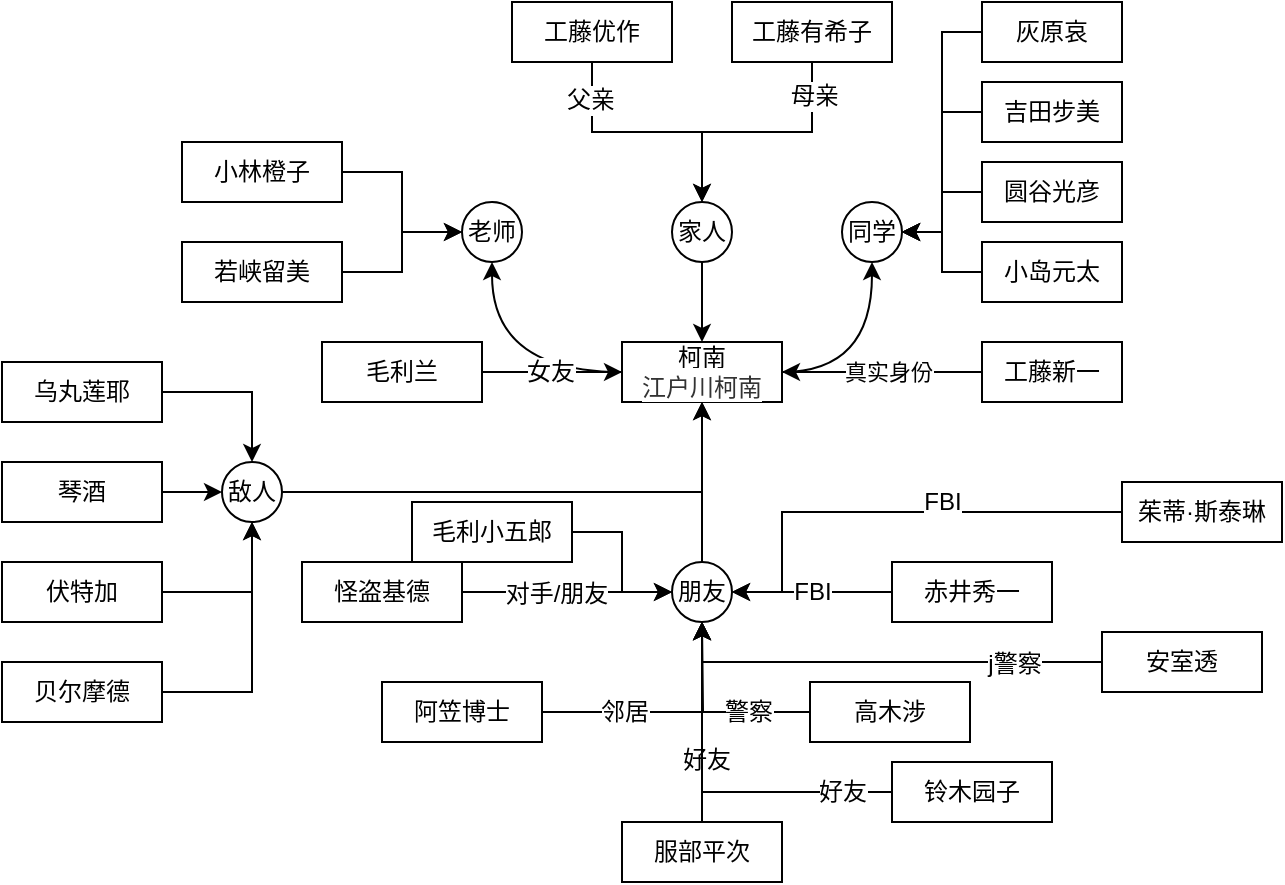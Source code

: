 <mxfile version="18.0.2" type="github">
  <diagram id="01B64qG7wduLWQNyxhsN" name="第 1 页">
    <mxGraphModel dx="946" dy="614" grid="1" gridSize="10" guides="1" tooltips="1" connect="1" arrows="1" fold="1" page="1" pageScale="1" pageWidth="827" pageHeight="1169" math="0" shadow="0">
      <root>
        <mxCell id="0" />
        <mxCell id="1" parent="0" />
        <mxCell id="q8cP-F0geSqe3ToupgCK-56" style="edgeStyle=orthogonalEdgeStyle;rounded=0;orthogonalLoop=1;jettySize=auto;html=1;fontSize=12;curved=1;" edge="1" parent="1" source="q8cP-F0geSqe3ToupgCK-1" target="q8cP-F0geSqe3ToupgCK-55">
          <mxGeometry relative="1" as="geometry" />
        </mxCell>
        <mxCell id="q8cP-F0geSqe3ToupgCK-66" style="edgeStyle=orthogonalEdgeStyle;rounded=0;orthogonalLoop=1;jettySize=auto;html=1;fontSize=12;curved=1;" edge="1" parent="1" source="q8cP-F0geSqe3ToupgCK-1" target="q8cP-F0geSqe3ToupgCK-65">
          <mxGeometry relative="1" as="geometry" />
        </mxCell>
        <mxCell id="q8cP-F0geSqe3ToupgCK-1" value="柯南&lt;br style=&quot;font-size: 12px;&quot;&gt;&lt;span style=&quot;color: rgb(51, 51, 51); font-family: &amp;quot;Helvetica Neue&amp;quot;, Helvetica, Arial, &amp;quot;PingFang SC&amp;quot;, &amp;quot;Hiragino Sans GB&amp;quot;, &amp;quot;Microsoft YaHei&amp;quot;, &amp;quot;WenQuanYi Micro Hei&amp;quot;, sans-serif; font-size: 12px; text-align: start; text-indent: 28px; background-color: rgb(255, 255, 255);&quot;&gt;江户川柯南&lt;/span&gt;" style="rounded=0;whiteSpace=wrap;html=1;gradientColor=#ffffff;fontSize=12;" vertex="1" parent="1">
          <mxGeometry x="320" y="340" width="80" height="30" as="geometry" />
        </mxCell>
        <mxCell id="q8cP-F0geSqe3ToupgCK-3" style="edgeStyle=orthogonalEdgeStyle;rounded=0;orthogonalLoop=1;jettySize=auto;html=1;" edge="1" parent="1" source="q8cP-F0geSqe3ToupgCK-2" target="q8cP-F0geSqe3ToupgCK-1">
          <mxGeometry relative="1" as="geometry" />
        </mxCell>
        <mxCell id="q8cP-F0geSqe3ToupgCK-4" value="真实身份" style="edgeLabel;html=1;align=center;verticalAlign=middle;resizable=0;points=[];" vertex="1" connectable="0" parent="q8cP-F0geSqe3ToupgCK-3">
          <mxGeometry x="-0.06" y="2" relative="1" as="geometry">
            <mxPoint y="-2" as="offset" />
          </mxGeometry>
        </mxCell>
        <mxCell id="q8cP-F0geSqe3ToupgCK-2" value="工藤新一" style="rounded=0;whiteSpace=wrap;html=1;" vertex="1" parent="1">
          <mxGeometry x="500" y="340" width="70" height="30" as="geometry" />
        </mxCell>
        <mxCell id="q8cP-F0geSqe3ToupgCK-16" style="edgeStyle=orthogonalEdgeStyle;rounded=0;orthogonalLoop=1;jettySize=auto;html=1;fontSize=12;" edge="1" parent="1" source="q8cP-F0geSqe3ToupgCK-5" target="q8cP-F0geSqe3ToupgCK-1">
          <mxGeometry relative="1" as="geometry" />
        </mxCell>
        <mxCell id="q8cP-F0geSqe3ToupgCK-17" value="女友" style="edgeLabel;html=1;align=center;verticalAlign=middle;resizable=0;points=[];fontSize=12;" vertex="1" connectable="0" parent="q8cP-F0geSqe3ToupgCK-16">
          <mxGeometry x="-0.029" y="1" relative="1" as="geometry">
            <mxPoint y="1" as="offset" />
          </mxGeometry>
        </mxCell>
        <mxCell id="q8cP-F0geSqe3ToupgCK-5" value="毛利兰" style="rounded=0;whiteSpace=wrap;html=1;gradientColor=#ffffff;fontSize=12;" vertex="1" parent="1">
          <mxGeometry x="170" y="340" width="80" height="30" as="geometry" />
        </mxCell>
        <mxCell id="q8cP-F0geSqe3ToupgCK-24" style="edgeStyle=orthogonalEdgeStyle;rounded=0;orthogonalLoop=1;jettySize=auto;html=1;fontSize=12;" edge="1" parent="1" source="q8cP-F0geSqe3ToupgCK-6" target="q8cP-F0geSqe3ToupgCK-18">
          <mxGeometry relative="1" as="geometry" />
        </mxCell>
        <mxCell id="q8cP-F0geSqe3ToupgCK-26" value="好友" style="edgeLabel;html=1;align=center;verticalAlign=middle;resizable=0;points=[];fontSize=12;" vertex="1" connectable="0" parent="q8cP-F0geSqe3ToupgCK-24">
          <mxGeometry x="-0.35" y="-2" relative="1" as="geometry">
            <mxPoint y="1" as="offset" />
          </mxGeometry>
        </mxCell>
        <mxCell id="q8cP-F0geSqe3ToupgCK-6" value="服部平次" style="rounded=0;whiteSpace=wrap;html=1;gradientColor=#ffffff;fontSize=12;" vertex="1" parent="1">
          <mxGeometry x="320" y="580" width="80" height="30" as="geometry" />
        </mxCell>
        <mxCell id="q8cP-F0geSqe3ToupgCK-22" style="edgeStyle=orthogonalEdgeStyle;rounded=0;orthogonalLoop=1;jettySize=auto;html=1;fontSize=12;" edge="1" parent="1" source="q8cP-F0geSqe3ToupgCK-7" target="q8cP-F0geSqe3ToupgCK-18">
          <mxGeometry relative="1" as="geometry" />
        </mxCell>
        <mxCell id="q8cP-F0geSqe3ToupgCK-25" value="邻居" style="edgeLabel;html=1;align=center;verticalAlign=middle;resizable=0;points=[];fontSize=12;" vertex="1" connectable="0" parent="q8cP-F0geSqe3ToupgCK-22">
          <mxGeometry x="-0.344" y="1" relative="1" as="geometry">
            <mxPoint y="1" as="offset" />
          </mxGeometry>
        </mxCell>
        <mxCell id="q8cP-F0geSqe3ToupgCK-7" value="阿笠博士" style="rounded=0;whiteSpace=wrap;html=1;gradientColor=#ffffff;fontSize=12;" vertex="1" parent="1">
          <mxGeometry x="200" y="510" width="80" height="30" as="geometry" />
        </mxCell>
        <mxCell id="q8cP-F0geSqe3ToupgCK-10" style="edgeStyle=orthogonalEdgeStyle;rounded=0;orthogonalLoop=1;jettySize=auto;html=1;fontSize=12;" edge="1" parent="1" source="q8cP-F0geSqe3ToupgCK-8" target="q8cP-F0geSqe3ToupgCK-9">
          <mxGeometry relative="1" as="geometry" />
        </mxCell>
        <mxCell id="q8cP-F0geSqe3ToupgCK-14" value="父亲" style="edgeLabel;html=1;align=center;verticalAlign=middle;resizable=0;points=[];fontSize=12;" vertex="1" connectable="0" parent="q8cP-F0geSqe3ToupgCK-10">
          <mxGeometry x="-0.704" y="-1" relative="1" as="geometry">
            <mxPoint as="offset" />
          </mxGeometry>
        </mxCell>
        <mxCell id="q8cP-F0geSqe3ToupgCK-8" value="工藤优作" style="rounded=0;whiteSpace=wrap;html=1;gradientColor=#ffffff;fontSize=12;" vertex="1" parent="1">
          <mxGeometry x="265" y="170" width="80" height="30" as="geometry" />
        </mxCell>
        <mxCell id="q8cP-F0geSqe3ToupgCK-15" style="edgeStyle=orthogonalEdgeStyle;rounded=0;orthogonalLoop=1;jettySize=auto;html=1;fontSize=12;" edge="1" parent="1" source="q8cP-F0geSqe3ToupgCK-9" target="q8cP-F0geSqe3ToupgCK-1">
          <mxGeometry relative="1" as="geometry" />
        </mxCell>
        <mxCell id="q8cP-F0geSqe3ToupgCK-9" value="家人" style="ellipse;whiteSpace=wrap;html=1;aspect=fixed;fontSize=12;gradientColor=#ffffff;" vertex="1" parent="1">
          <mxGeometry x="345" y="270" width="30" height="30" as="geometry" />
        </mxCell>
        <mxCell id="q8cP-F0geSqe3ToupgCK-12" style="edgeStyle=orthogonalEdgeStyle;rounded=0;orthogonalLoop=1;jettySize=auto;html=1;fontSize=12;" edge="1" parent="1" source="q8cP-F0geSqe3ToupgCK-11" target="q8cP-F0geSqe3ToupgCK-9">
          <mxGeometry relative="1" as="geometry" />
        </mxCell>
        <mxCell id="q8cP-F0geSqe3ToupgCK-13" value="母亲" style="edgeLabel;html=1;align=center;verticalAlign=middle;resizable=0;points=[];fontSize=12;" vertex="1" connectable="0" parent="q8cP-F0geSqe3ToupgCK-12">
          <mxGeometry x="-0.736" y="1" relative="1" as="geometry">
            <mxPoint as="offset" />
          </mxGeometry>
        </mxCell>
        <mxCell id="q8cP-F0geSqe3ToupgCK-11" value="工藤有希子" style="rounded=0;whiteSpace=wrap;html=1;gradientColor=#ffffff;fontSize=12;" vertex="1" parent="1">
          <mxGeometry x="375" y="170" width="80" height="30" as="geometry" />
        </mxCell>
        <mxCell id="q8cP-F0geSqe3ToupgCK-19" style="edgeStyle=orthogonalEdgeStyle;rounded=0;orthogonalLoop=1;jettySize=auto;html=1;fontSize=12;" edge="1" parent="1" source="q8cP-F0geSqe3ToupgCK-18" target="q8cP-F0geSqe3ToupgCK-1">
          <mxGeometry relative="1" as="geometry">
            <mxPoint x="360" y="420" as="targetPoint" />
          </mxGeometry>
        </mxCell>
        <mxCell id="q8cP-F0geSqe3ToupgCK-18" value="朋友" style="ellipse;whiteSpace=wrap;html=1;aspect=fixed;fontSize=12;gradientColor=#ffffff;" vertex="1" parent="1">
          <mxGeometry x="345" y="450" width="30" height="30" as="geometry" />
        </mxCell>
        <mxCell id="q8cP-F0geSqe3ToupgCK-40" style="edgeStyle=orthogonalEdgeStyle;rounded=0;orthogonalLoop=1;jettySize=auto;html=1;entryX=0.5;entryY=1;entryDx=0;entryDy=0;fontSize=12;" edge="1" parent="1" source="q8cP-F0geSqe3ToupgCK-23" target="q8cP-F0geSqe3ToupgCK-18">
          <mxGeometry relative="1" as="geometry" />
        </mxCell>
        <mxCell id="q8cP-F0geSqe3ToupgCK-41" value="j警察" style="edgeLabel;html=1;align=center;verticalAlign=middle;resizable=0;points=[];fontSize=12;" vertex="1" connectable="0" parent="q8cP-F0geSqe3ToupgCK-40">
          <mxGeometry x="-0.6" y="1" relative="1" as="geometry">
            <mxPoint as="offset" />
          </mxGeometry>
        </mxCell>
        <mxCell id="q8cP-F0geSqe3ToupgCK-23" value="安室透" style="rounded=0;whiteSpace=wrap;html=1;gradientColor=#ffffff;fontSize=12;" vertex="1" parent="1">
          <mxGeometry x="560" y="485" width="80" height="30" as="geometry" />
        </mxCell>
        <mxCell id="q8cP-F0geSqe3ToupgCK-28" style="edgeStyle=orthogonalEdgeStyle;rounded=0;orthogonalLoop=1;jettySize=auto;html=1;fontSize=12;" edge="1" parent="1" source="q8cP-F0geSqe3ToupgCK-27" target="q8cP-F0geSqe3ToupgCK-18">
          <mxGeometry relative="1" as="geometry" />
        </mxCell>
        <mxCell id="q8cP-F0geSqe3ToupgCK-29" value="好友" style="edgeLabel;html=1;align=center;verticalAlign=middle;resizable=0;points=[];fontSize=12;" vertex="1" connectable="0" parent="q8cP-F0geSqe3ToupgCK-28">
          <mxGeometry x="-0.489" y="-2" relative="1" as="geometry">
            <mxPoint x="21" y="2" as="offset" />
          </mxGeometry>
        </mxCell>
        <mxCell id="q8cP-F0geSqe3ToupgCK-27" value="铃木园子" style="rounded=0;whiteSpace=wrap;html=1;gradientColor=#ffffff;fontSize=12;" vertex="1" parent="1">
          <mxGeometry x="455" y="550" width="80" height="30" as="geometry" />
        </mxCell>
        <mxCell id="q8cP-F0geSqe3ToupgCK-31" style="edgeStyle=orthogonalEdgeStyle;rounded=0;orthogonalLoop=1;jettySize=auto;html=1;fontSize=12;" edge="1" parent="1" source="q8cP-F0geSqe3ToupgCK-30">
          <mxGeometry relative="1" as="geometry">
            <mxPoint x="360" y="480" as="targetPoint" />
          </mxGeometry>
        </mxCell>
        <mxCell id="q8cP-F0geSqe3ToupgCK-32" value="警察" style="edgeLabel;html=1;align=center;verticalAlign=middle;resizable=0;points=[];fontSize=12;" vertex="1" connectable="0" parent="q8cP-F0geSqe3ToupgCK-31">
          <mxGeometry x="-0.374" relative="1" as="geometry">
            <mxPoint as="offset" />
          </mxGeometry>
        </mxCell>
        <mxCell id="q8cP-F0geSqe3ToupgCK-30" value="高木涉" style="rounded=0;whiteSpace=wrap;html=1;gradientColor=#ffffff;fontSize=12;" vertex="1" parent="1">
          <mxGeometry x="414" y="510" width="80" height="30" as="geometry" />
        </mxCell>
        <mxCell id="q8cP-F0geSqe3ToupgCK-34" style="edgeStyle=orthogonalEdgeStyle;rounded=0;orthogonalLoop=1;jettySize=auto;html=1;fontSize=12;" edge="1" parent="1" source="q8cP-F0geSqe3ToupgCK-33" target="q8cP-F0geSqe3ToupgCK-18">
          <mxGeometry relative="1" as="geometry" />
        </mxCell>
        <mxCell id="q8cP-F0geSqe3ToupgCK-35" value="FBI" style="edgeLabel;html=1;align=center;verticalAlign=middle;resizable=0;points=[];fontSize=12;" vertex="1" connectable="0" parent="q8cP-F0geSqe3ToupgCK-34">
          <mxGeometry relative="1" as="geometry">
            <mxPoint as="offset" />
          </mxGeometry>
        </mxCell>
        <mxCell id="q8cP-F0geSqe3ToupgCK-33" value="赤井秀一" style="rounded=0;whiteSpace=wrap;html=1;gradientColor=#ffffff;fontSize=12;" vertex="1" parent="1">
          <mxGeometry x="455" y="450" width="80" height="30" as="geometry" />
        </mxCell>
        <mxCell id="q8cP-F0geSqe3ToupgCK-37" style="edgeStyle=orthogonalEdgeStyle;rounded=0;orthogonalLoop=1;jettySize=auto;html=1;fontSize=12;" edge="1" parent="1" source="q8cP-F0geSqe3ToupgCK-36" target="q8cP-F0geSqe3ToupgCK-18">
          <mxGeometry relative="1" as="geometry">
            <Array as="points">
              <mxPoint x="400" y="425" />
              <mxPoint x="400" y="465" />
            </Array>
          </mxGeometry>
        </mxCell>
        <mxCell id="q8cP-F0geSqe3ToupgCK-38" value="FBI" style="edgeLabel;html=1;align=center;verticalAlign=middle;resizable=0;points=[];fontSize=12;" vertex="1" connectable="0" parent="q8cP-F0geSqe3ToupgCK-37">
          <mxGeometry x="-0.455" y="2" relative="1" as="geometry">
            <mxPoint x="-26" y="-7" as="offset" />
          </mxGeometry>
        </mxCell>
        <mxCell id="q8cP-F0geSqe3ToupgCK-36" value="茱蒂·斯泰琳" style="rounded=0;whiteSpace=wrap;html=1;gradientColor=#ffffff;fontSize=12;" vertex="1" parent="1">
          <mxGeometry x="570" y="410" width="80" height="30" as="geometry" />
        </mxCell>
        <mxCell id="q8cP-F0geSqe3ToupgCK-69" style="edgeStyle=orthogonalEdgeStyle;rounded=0;orthogonalLoop=1;jettySize=auto;html=1;fontSize=12;" edge="1" parent="1" source="q8cP-F0geSqe3ToupgCK-39" target="q8cP-F0geSqe3ToupgCK-18">
          <mxGeometry relative="1" as="geometry" />
        </mxCell>
        <mxCell id="q8cP-F0geSqe3ToupgCK-39" value="毛利小五郎" style="rounded=0;whiteSpace=wrap;html=1;gradientColor=#ffffff;fontSize=12;" vertex="1" parent="1">
          <mxGeometry x="215" y="420" width="80" height="30" as="geometry" />
        </mxCell>
        <mxCell id="q8cP-F0geSqe3ToupgCK-43" style="edgeStyle=orthogonalEdgeStyle;rounded=0;orthogonalLoop=1;jettySize=auto;html=1;fontSize=12;" edge="1" parent="1" source="q8cP-F0geSqe3ToupgCK-42" target="q8cP-F0geSqe3ToupgCK-18">
          <mxGeometry relative="1" as="geometry" />
        </mxCell>
        <mxCell id="q8cP-F0geSqe3ToupgCK-44" value="对手/朋友" style="edgeLabel;html=1;align=center;verticalAlign=middle;resizable=0;points=[];fontSize=12;" vertex="1" connectable="0" parent="q8cP-F0geSqe3ToupgCK-43">
          <mxGeometry x="-0.105" relative="1" as="geometry">
            <mxPoint y="1" as="offset" />
          </mxGeometry>
        </mxCell>
        <mxCell id="q8cP-F0geSqe3ToupgCK-42" value="怪盗基德" style="rounded=0;whiteSpace=wrap;html=1;gradientColor=#ffffff;fontSize=12;" vertex="1" parent="1">
          <mxGeometry x="160" y="450" width="80" height="30" as="geometry" />
        </mxCell>
        <mxCell id="q8cP-F0geSqe3ToupgCK-46" style="edgeStyle=orthogonalEdgeStyle;rounded=0;orthogonalLoop=1;jettySize=auto;html=1;fontSize=12;" edge="1" parent="1" source="q8cP-F0geSqe3ToupgCK-45" target="q8cP-F0geSqe3ToupgCK-1">
          <mxGeometry relative="1" as="geometry" />
        </mxCell>
        <mxCell id="q8cP-F0geSqe3ToupgCK-45" value="敌人" style="ellipse;whiteSpace=wrap;html=1;aspect=fixed;fontSize=12;gradientColor=#ffffff;" vertex="1" parent="1">
          <mxGeometry x="120" y="400" width="30" height="30" as="geometry" />
        </mxCell>
        <mxCell id="q8cP-F0geSqe3ToupgCK-48" style="edgeStyle=orthogonalEdgeStyle;rounded=0;orthogonalLoop=1;jettySize=auto;html=1;fontSize=12;" edge="1" parent="1" source="q8cP-F0geSqe3ToupgCK-47" target="q8cP-F0geSqe3ToupgCK-45">
          <mxGeometry relative="1" as="geometry" />
        </mxCell>
        <mxCell id="q8cP-F0geSqe3ToupgCK-47" value="乌丸莲耶" style="rounded=0;whiteSpace=wrap;html=1;gradientColor=#ffffff;fontSize=12;" vertex="1" parent="1">
          <mxGeometry x="10" y="350" width="80" height="30" as="geometry" />
        </mxCell>
        <mxCell id="q8cP-F0geSqe3ToupgCK-50" style="edgeStyle=orthogonalEdgeStyle;rounded=0;orthogonalLoop=1;jettySize=auto;html=1;fontSize=12;" edge="1" parent="1" source="q8cP-F0geSqe3ToupgCK-49" target="q8cP-F0geSqe3ToupgCK-45">
          <mxGeometry relative="1" as="geometry" />
        </mxCell>
        <mxCell id="q8cP-F0geSqe3ToupgCK-49" value="琴酒" style="rounded=0;whiteSpace=wrap;html=1;gradientColor=#ffffff;fontSize=12;" vertex="1" parent="1">
          <mxGeometry x="10" y="400" width="80" height="30" as="geometry" />
        </mxCell>
        <mxCell id="q8cP-F0geSqe3ToupgCK-52" style="edgeStyle=orthogonalEdgeStyle;rounded=0;orthogonalLoop=1;jettySize=auto;html=1;fontSize=12;" edge="1" parent="1" source="q8cP-F0geSqe3ToupgCK-51" target="q8cP-F0geSqe3ToupgCK-45">
          <mxGeometry relative="1" as="geometry" />
        </mxCell>
        <mxCell id="q8cP-F0geSqe3ToupgCK-51" value="伏特加" style="rounded=0;whiteSpace=wrap;html=1;gradientColor=#ffffff;fontSize=12;" vertex="1" parent="1">
          <mxGeometry x="10" y="450" width="80" height="30" as="geometry" />
        </mxCell>
        <mxCell id="q8cP-F0geSqe3ToupgCK-54" style="edgeStyle=orthogonalEdgeStyle;rounded=0;orthogonalLoop=1;jettySize=auto;html=1;fontSize=12;" edge="1" parent="1" source="q8cP-F0geSqe3ToupgCK-53" target="q8cP-F0geSqe3ToupgCK-45">
          <mxGeometry relative="1" as="geometry" />
        </mxCell>
        <mxCell id="q8cP-F0geSqe3ToupgCK-53" value="贝尔摩德" style="rounded=0;whiteSpace=wrap;html=1;gradientColor=#ffffff;fontSize=12;" vertex="1" parent="1">
          <mxGeometry x="10" y="500" width="80" height="30" as="geometry" />
        </mxCell>
        <mxCell id="q8cP-F0geSqe3ToupgCK-55" value="同学" style="ellipse;whiteSpace=wrap;html=1;aspect=fixed;fontSize=12;gradientColor=#ffffff;" vertex="1" parent="1">
          <mxGeometry x="430" y="270" width="30" height="30" as="geometry" />
        </mxCell>
        <mxCell id="q8cP-F0geSqe3ToupgCK-61" style="edgeStyle=orthogonalEdgeStyle;rounded=0;orthogonalLoop=1;jettySize=auto;html=1;fontSize=12;" edge="1" parent="1" source="q8cP-F0geSqe3ToupgCK-57" target="q8cP-F0geSqe3ToupgCK-55">
          <mxGeometry relative="1" as="geometry">
            <Array as="points">
              <mxPoint x="480" y="185" />
              <mxPoint x="480" y="285" />
            </Array>
          </mxGeometry>
        </mxCell>
        <mxCell id="q8cP-F0geSqe3ToupgCK-57" value="灰原哀" style="rounded=0;whiteSpace=wrap;html=1;" vertex="1" parent="1">
          <mxGeometry x="500" y="170" width="70" height="30" as="geometry" />
        </mxCell>
        <mxCell id="q8cP-F0geSqe3ToupgCK-62" style="edgeStyle=orthogonalEdgeStyle;rounded=0;orthogonalLoop=1;jettySize=auto;html=1;fontSize=12;" edge="1" parent="1" source="q8cP-F0geSqe3ToupgCK-58" target="q8cP-F0geSqe3ToupgCK-55">
          <mxGeometry relative="1" as="geometry">
            <Array as="points">
              <mxPoint x="480" y="225" />
              <mxPoint x="480" y="285" />
            </Array>
          </mxGeometry>
        </mxCell>
        <mxCell id="q8cP-F0geSqe3ToupgCK-58" value="吉田步美" style="rounded=0;whiteSpace=wrap;html=1;" vertex="1" parent="1">
          <mxGeometry x="500" y="210" width="70" height="30" as="geometry" />
        </mxCell>
        <mxCell id="q8cP-F0geSqe3ToupgCK-63" style="edgeStyle=orthogonalEdgeStyle;rounded=0;orthogonalLoop=1;jettySize=auto;html=1;fontSize=12;" edge="1" parent="1" source="q8cP-F0geSqe3ToupgCK-59" target="q8cP-F0geSqe3ToupgCK-55">
          <mxGeometry relative="1" as="geometry" />
        </mxCell>
        <mxCell id="q8cP-F0geSqe3ToupgCK-59" value="圆谷光彦" style="rounded=0;whiteSpace=wrap;html=1;" vertex="1" parent="1">
          <mxGeometry x="500" y="250" width="70" height="30" as="geometry" />
        </mxCell>
        <mxCell id="q8cP-F0geSqe3ToupgCK-64" style="edgeStyle=orthogonalEdgeStyle;rounded=0;orthogonalLoop=1;jettySize=auto;html=1;fontSize=12;" edge="1" parent="1" source="q8cP-F0geSqe3ToupgCK-60" target="q8cP-F0geSqe3ToupgCK-55">
          <mxGeometry relative="1" as="geometry" />
        </mxCell>
        <mxCell id="q8cP-F0geSqe3ToupgCK-60" value="小岛元太" style="rounded=0;whiteSpace=wrap;html=1;" vertex="1" parent="1">
          <mxGeometry x="500" y="290" width="70" height="30" as="geometry" />
        </mxCell>
        <mxCell id="q8cP-F0geSqe3ToupgCK-65" value="老师" style="ellipse;whiteSpace=wrap;html=1;aspect=fixed;fontSize=12;gradientColor=#ffffff;" vertex="1" parent="1">
          <mxGeometry x="240" y="270" width="30" height="30" as="geometry" />
        </mxCell>
        <mxCell id="q8cP-F0geSqe3ToupgCK-70" style="edgeStyle=orthogonalEdgeStyle;rounded=0;orthogonalLoop=1;jettySize=auto;html=1;fontSize=12;" edge="1" parent="1" source="q8cP-F0geSqe3ToupgCK-67" target="q8cP-F0geSqe3ToupgCK-65">
          <mxGeometry relative="1" as="geometry" />
        </mxCell>
        <mxCell id="q8cP-F0geSqe3ToupgCK-67" value="小林橙子" style="rounded=0;whiteSpace=wrap;html=1;gradientColor=#ffffff;fontSize=12;" vertex="1" parent="1">
          <mxGeometry x="100" y="240" width="80" height="30" as="geometry" />
        </mxCell>
        <mxCell id="q8cP-F0geSqe3ToupgCK-71" style="edgeStyle=orthogonalEdgeStyle;rounded=0;orthogonalLoop=1;jettySize=auto;html=1;fontSize=12;" edge="1" parent="1" source="q8cP-F0geSqe3ToupgCK-68" target="q8cP-F0geSqe3ToupgCK-65">
          <mxGeometry relative="1" as="geometry" />
        </mxCell>
        <mxCell id="q8cP-F0geSqe3ToupgCK-68" value="若峡留美" style="rounded=0;whiteSpace=wrap;html=1;gradientColor=#ffffff;fontSize=12;" vertex="1" parent="1">
          <mxGeometry x="100" y="290" width="80" height="30" as="geometry" />
        </mxCell>
      </root>
    </mxGraphModel>
  </diagram>
</mxfile>

